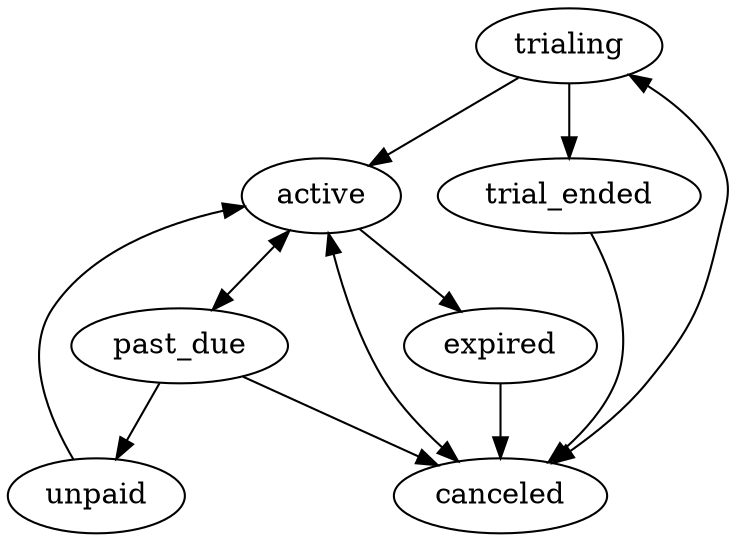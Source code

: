 digraph subscription_states {
 concentrate=true;
 trialing -> active;
 trialing -> trial_ended;
 trialing -> canceled;
 trial_ended -> canceled;
 active -> canceled;
 active -> past_due;
 active -> expired;
 past_due -> unpaid;
 past_due -> active;
 past_due -> canceled;
 unpaid -> active;
 expired -> canceled;
 canceled -> active;
 canceled -> trialing;
}

